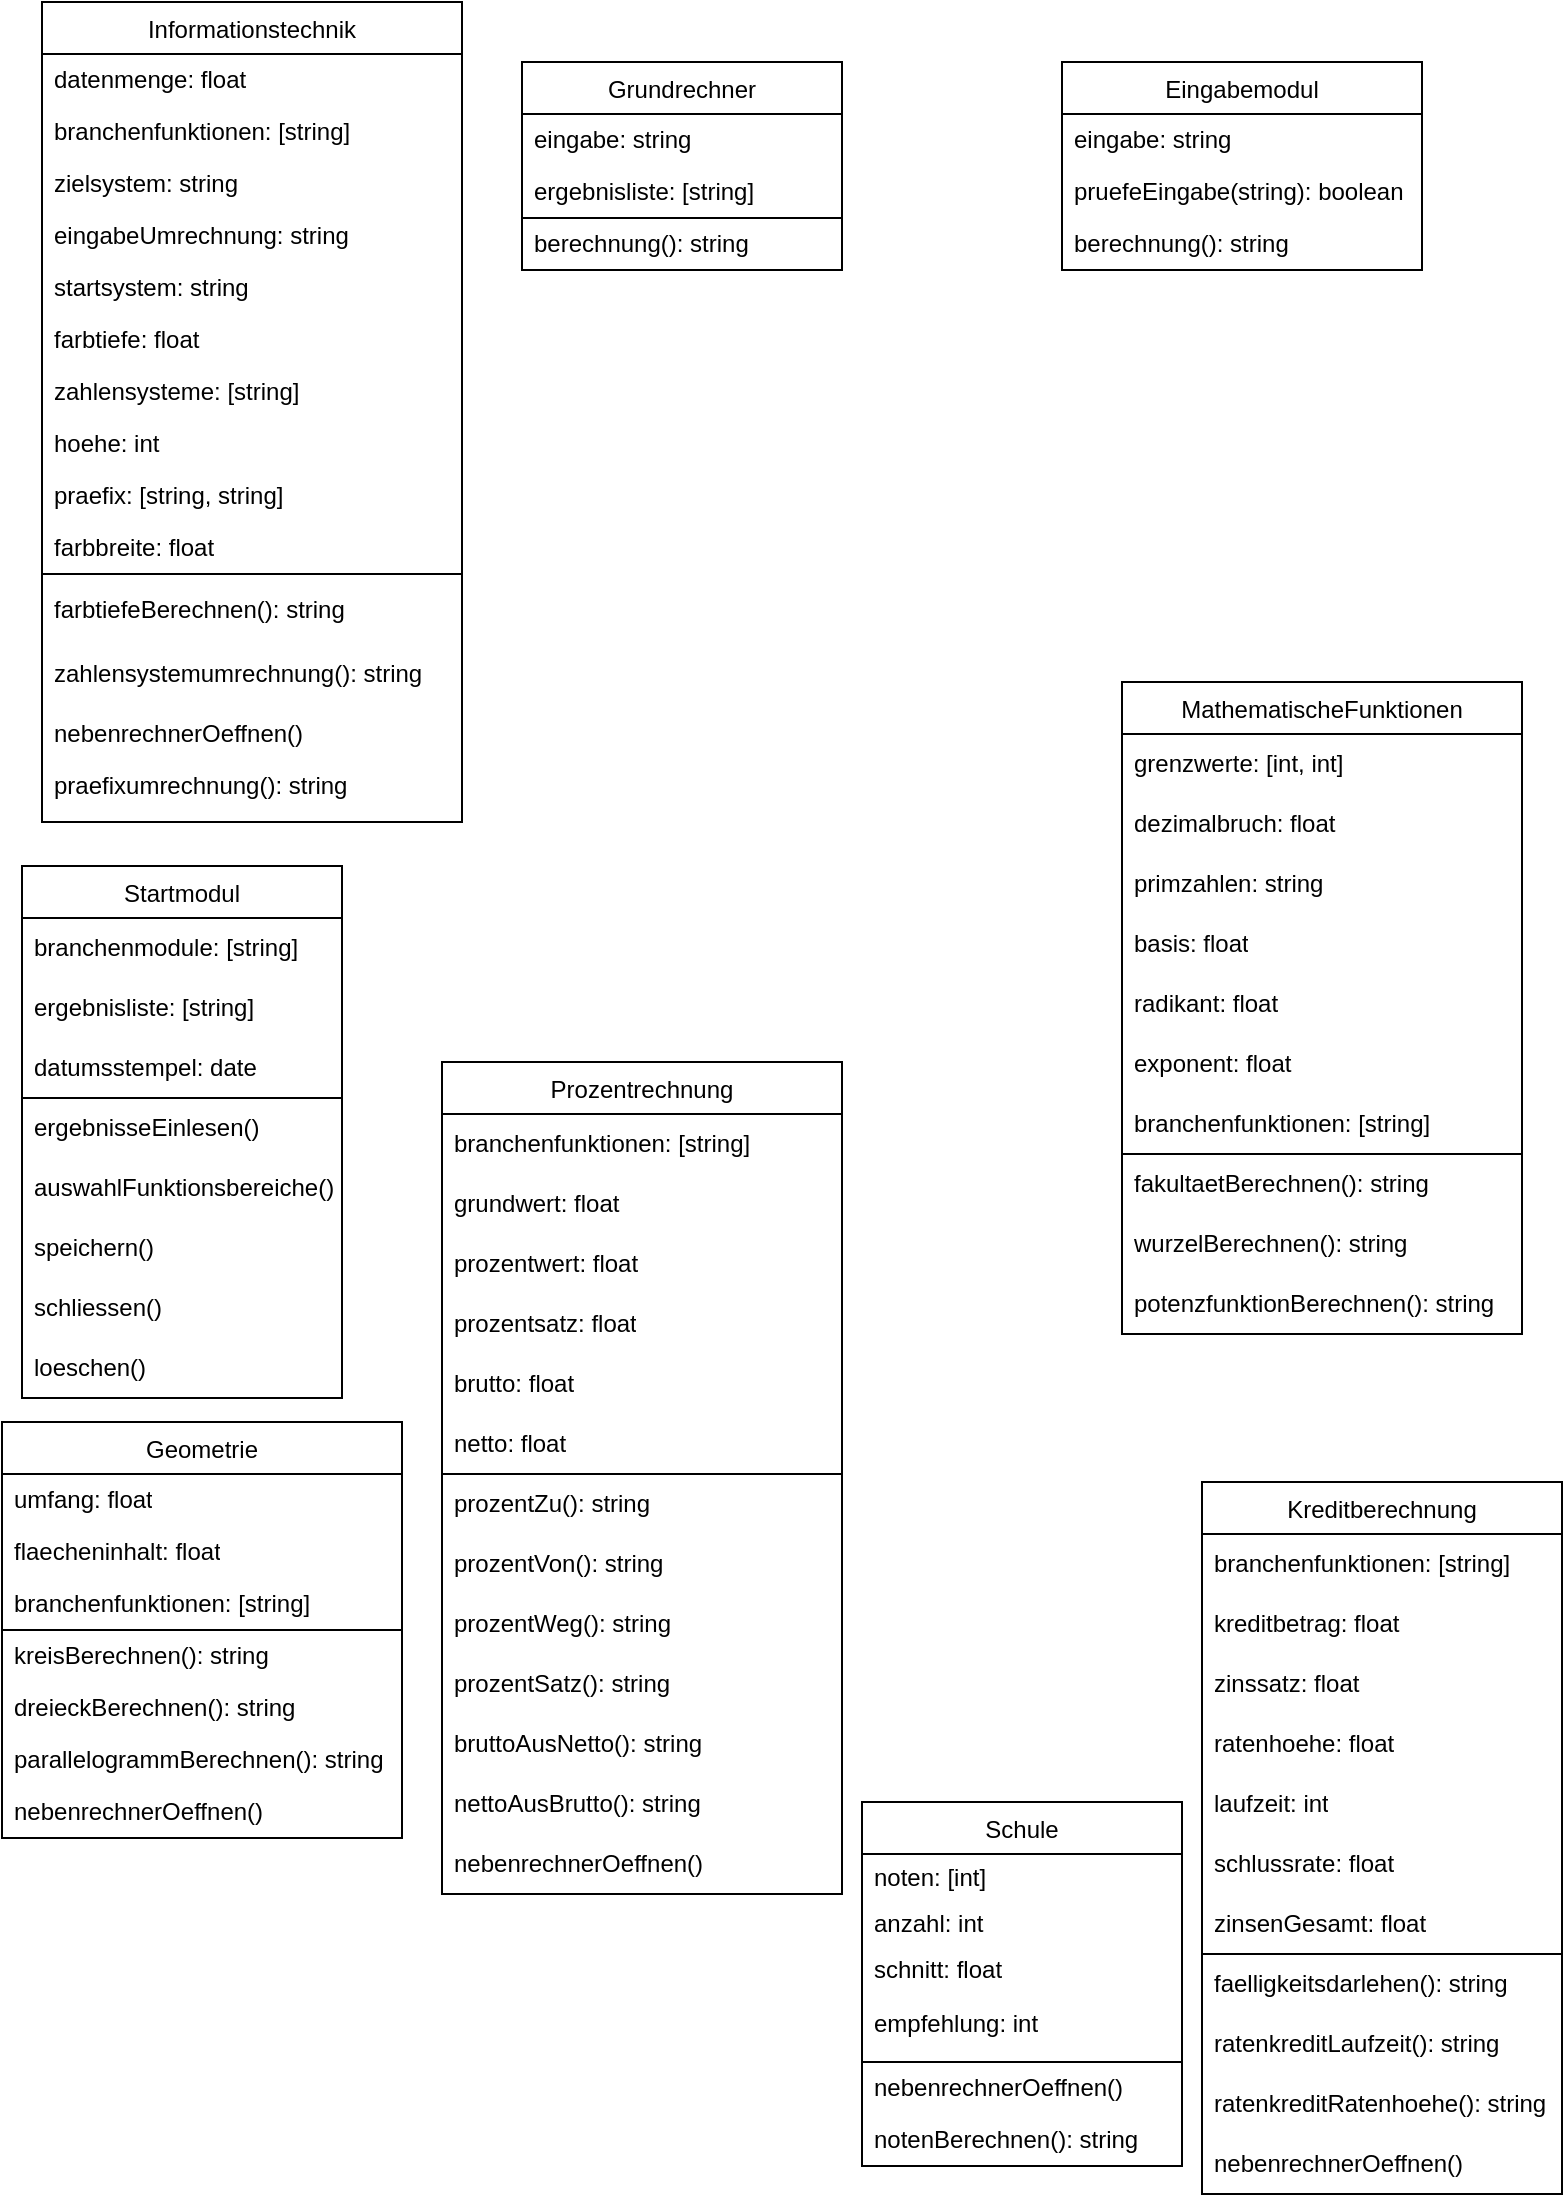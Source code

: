 <mxfile version="24.5.3" type="device">
  <diagram id="C5RBs43oDa-KdzZeNtuy" name="Page-1">
    <mxGraphModel dx="1195" dy="703" grid="1" gridSize="10" guides="1" tooltips="1" connect="1" arrows="1" fold="1" page="1" pageScale="1" pageWidth="827" pageHeight="1169" math="0" shadow="0">
      <root>
        <mxCell id="WIyWlLk6GJQsqaUBKTNV-0" />
        <mxCell id="WIyWlLk6GJQsqaUBKTNV-1" parent="WIyWlLk6GJQsqaUBKTNV-0" />
        <mxCell id="zkfFHV4jXpPFQw0GAbJ--6" value="Startmodul" style="swimlane;fontStyle=0;align=center;verticalAlign=top;childLayout=stackLayout;horizontal=1;startSize=26;horizontalStack=0;resizeParent=1;resizeLast=0;collapsible=1;marginBottom=0;rounded=0;shadow=0;strokeWidth=1;" parent="WIyWlLk6GJQsqaUBKTNV-1" vertex="1">
          <mxGeometry x="30" y="452" width="160" height="266" as="geometry">
            <mxRectangle x="130" y="380" width="160" height="26" as="alternateBounds" />
          </mxGeometry>
        </mxCell>
        <mxCell id="7ukJOoBDz15KPEQ-gTxh-23" value="" style="group;strokeColor=default;" vertex="1" connectable="0" parent="zkfFHV4jXpPFQw0GAbJ--6">
          <mxGeometry y="26" width="160" height="90" as="geometry" />
        </mxCell>
        <mxCell id="7ukJOoBDz15KPEQ-gTxh-12" value="branchenmodule: [string]" style="text;strokeColor=none;fillColor=none;align=left;verticalAlign=middle;spacingLeft=4;spacingRight=4;overflow=hidden;points=[[0,0.5],[1,0.5]];portConstraint=eastwest;rotatable=0;whiteSpace=wrap;html=1;" vertex="1" parent="7ukJOoBDz15KPEQ-gTxh-23">
          <mxGeometry width="160" height="30" as="geometry" />
        </mxCell>
        <mxCell id="7ukJOoBDz15KPEQ-gTxh-13" value="ergebnisliste: [string]" style="text;strokeColor=none;fillColor=none;align=left;verticalAlign=middle;spacingLeft=4;spacingRight=4;overflow=hidden;points=[[0,0.5],[1,0.5]];portConstraint=eastwest;rotatable=0;whiteSpace=wrap;html=1;" vertex="1" parent="7ukJOoBDz15KPEQ-gTxh-23">
          <mxGeometry y="30" width="160" height="30" as="geometry" />
        </mxCell>
        <mxCell id="7ukJOoBDz15KPEQ-gTxh-15" value="datumsstempel: date" style="text;align=left;verticalAlign=middle;spacingLeft=4;spacingRight=4;overflow=hidden;points=[[0,0.5],[1,0.5]];portConstraint=eastwest;rotatable=0;whiteSpace=wrap;html=1;" vertex="1" parent="7ukJOoBDz15KPEQ-gTxh-23">
          <mxGeometry y="60" width="160" height="30" as="geometry" />
        </mxCell>
        <mxCell id="7ukJOoBDz15KPEQ-gTxh-16" value="ergebnisseEinlesen()" style="text;strokeColor=none;fillColor=none;align=left;verticalAlign=middle;spacingLeft=4;spacingRight=4;overflow=hidden;points=[[0,0.5],[1,0.5]];portConstraint=eastwest;rotatable=0;whiteSpace=wrap;html=1;" vertex="1" parent="zkfFHV4jXpPFQw0GAbJ--6">
          <mxGeometry y="116" width="160" height="30" as="geometry" />
        </mxCell>
        <mxCell id="7ukJOoBDz15KPEQ-gTxh-17" value="auswahlFunktionsbereiche()" style="text;strokeColor=none;fillColor=none;align=left;verticalAlign=middle;spacingLeft=4;spacingRight=4;overflow=hidden;points=[[0,0.5],[1,0.5]];portConstraint=eastwest;rotatable=0;whiteSpace=wrap;html=1;" vertex="1" parent="zkfFHV4jXpPFQw0GAbJ--6">
          <mxGeometry y="146" width="160" height="30" as="geometry" />
        </mxCell>
        <mxCell id="7ukJOoBDz15KPEQ-gTxh-18" value="speichern()" style="text;strokeColor=none;fillColor=none;align=left;verticalAlign=middle;spacingLeft=4;spacingRight=4;overflow=hidden;points=[[0,0.5],[1,0.5]];portConstraint=eastwest;rotatable=0;whiteSpace=wrap;html=1;" vertex="1" parent="zkfFHV4jXpPFQw0GAbJ--6">
          <mxGeometry y="176" width="160" height="30" as="geometry" />
        </mxCell>
        <mxCell id="7ukJOoBDz15KPEQ-gTxh-19" value="schliessen()" style="text;strokeColor=none;fillColor=none;align=left;verticalAlign=middle;spacingLeft=4;spacingRight=4;overflow=hidden;points=[[0,0.5],[1,0.5]];portConstraint=eastwest;rotatable=0;whiteSpace=wrap;html=1;" vertex="1" parent="zkfFHV4jXpPFQw0GAbJ--6">
          <mxGeometry y="206" width="160" height="30" as="geometry" />
        </mxCell>
        <mxCell id="7ukJOoBDz15KPEQ-gTxh-20" value="loeschen()" style="text;strokeColor=none;fillColor=none;align=left;verticalAlign=middle;spacingLeft=4;spacingRight=4;overflow=hidden;points=[[0,0.5],[1,0.5]];portConstraint=eastwest;rotatable=0;whiteSpace=wrap;html=1;" vertex="1" parent="zkfFHV4jXpPFQw0GAbJ--6">
          <mxGeometry y="236" width="160" height="30" as="geometry" />
        </mxCell>
        <mxCell id="7ukJOoBDz15KPEQ-gTxh-0" value="Prozentrechnung" style="swimlane;fontStyle=0;align=center;verticalAlign=top;childLayout=stackLayout;horizontal=1;startSize=26;horizontalStack=0;resizeParent=1;resizeLast=0;collapsible=1;marginBottom=0;rounded=0;shadow=0;strokeWidth=1;" vertex="1" parent="WIyWlLk6GJQsqaUBKTNV-1">
          <mxGeometry x="240" y="550" width="200" height="416" as="geometry">
            <mxRectangle x="130" y="380" width="160" height="26" as="alternateBounds" />
          </mxGeometry>
        </mxCell>
        <mxCell id="7ukJOoBDz15KPEQ-gTxh-47" value="" style="group;fillColor=none;strokeColor=default;" vertex="1" connectable="0" parent="7ukJOoBDz15KPEQ-gTxh-0">
          <mxGeometry y="26" width="200" height="180" as="geometry" />
        </mxCell>
        <mxCell id="7ukJOoBDz15KPEQ-gTxh-24" value="branchenfunktionen: [string]" style="text;align=left;verticalAlign=middle;spacingLeft=4;spacingRight=4;overflow=hidden;points=[[0,0.5],[1,0.5]];portConstraint=eastwest;rotatable=0;whiteSpace=wrap;html=1;strokeColor=none;" vertex="1" parent="7ukJOoBDz15KPEQ-gTxh-47">
          <mxGeometry width="160" height="30" as="geometry" />
        </mxCell>
        <mxCell id="7ukJOoBDz15KPEQ-gTxh-42" value="grundwert: float" style="text;align=left;verticalAlign=middle;spacingLeft=4;spacingRight=4;overflow=hidden;points=[[0,0.5],[1,0.5]];portConstraint=eastwest;rotatable=0;whiteSpace=wrap;html=1;" vertex="1" parent="7ukJOoBDz15KPEQ-gTxh-47">
          <mxGeometry y="30" width="160" height="30" as="geometry" />
        </mxCell>
        <mxCell id="7ukJOoBDz15KPEQ-gTxh-43" value="prozentwert: float" style="text;align=left;verticalAlign=middle;spacingLeft=4;spacingRight=4;overflow=hidden;points=[[0,0.5],[1,0.5]];portConstraint=eastwest;rotatable=0;whiteSpace=wrap;html=1;" vertex="1" parent="7ukJOoBDz15KPEQ-gTxh-47">
          <mxGeometry y="60" width="160" height="30" as="geometry" />
        </mxCell>
        <mxCell id="7ukJOoBDz15KPEQ-gTxh-44" value="prozentsatz: float" style="text;align=left;verticalAlign=middle;spacingLeft=4;spacingRight=4;overflow=hidden;points=[[0,0.5],[1,0.5]];portConstraint=eastwest;rotatable=0;whiteSpace=wrap;html=1;" vertex="1" parent="7ukJOoBDz15KPEQ-gTxh-47">
          <mxGeometry y="90" width="160" height="30" as="geometry" />
        </mxCell>
        <mxCell id="7ukJOoBDz15KPEQ-gTxh-45" value="brutto: float" style="text;align=left;verticalAlign=middle;spacingLeft=4;spacingRight=4;overflow=hidden;points=[[0,0.5],[1,0.5]];portConstraint=eastwest;rotatable=0;whiteSpace=wrap;html=1;" vertex="1" parent="7ukJOoBDz15KPEQ-gTxh-47">
          <mxGeometry y="120" width="160" height="30" as="geometry" />
        </mxCell>
        <mxCell id="7ukJOoBDz15KPEQ-gTxh-46" value="netto: float" style="text;align=left;verticalAlign=middle;spacingLeft=4;spacingRight=4;overflow=hidden;points=[[0,0.5],[1,0.5]];portConstraint=eastwest;rotatable=0;whiteSpace=wrap;html=1;" vertex="1" parent="7ukJOoBDz15KPEQ-gTxh-47">
          <mxGeometry y="150" width="160" height="30" as="geometry" />
        </mxCell>
        <mxCell id="7ukJOoBDz15KPEQ-gTxh-25" value="prozentZu(): string" style="text;align=left;verticalAlign=middle;spacingLeft=4;spacingRight=4;overflow=hidden;points=[[0,0.5],[1,0.5]];portConstraint=eastwest;rotatable=0;whiteSpace=wrap;html=1;strokeColor=none;" vertex="1" parent="7ukJOoBDz15KPEQ-gTxh-0">
          <mxGeometry y="206" width="200" height="30" as="geometry" />
        </mxCell>
        <mxCell id="7ukJOoBDz15KPEQ-gTxh-26" value="prozentVon(): string" style="text;align=left;verticalAlign=middle;spacingLeft=4;spacingRight=4;overflow=hidden;points=[[0,0.5],[1,0.5]];portConstraint=eastwest;rotatable=0;whiteSpace=wrap;html=1;strokeColor=none;" vertex="1" parent="7ukJOoBDz15KPEQ-gTxh-0">
          <mxGeometry y="236" width="200" height="30" as="geometry" />
        </mxCell>
        <mxCell id="7ukJOoBDz15KPEQ-gTxh-27" value="prozentWeg(): string" style="text;align=left;verticalAlign=middle;spacingLeft=4;spacingRight=4;overflow=hidden;points=[[0,0.5],[1,0.5]];portConstraint=eastwest;rotatable=0;whiteSpace=wrap;html=1;strokeColor=none;" vertex="1" parent="7ukJOoBDz15KPEQ-gTxh-0">
          <mxGeometry y="266" width="200" height="30" as="geometry" />
        </mxCell>
        <mxCell id="7ukJOoBDz15KPEQ-gTxh-28" value="prozentSatz(): string" style="text;align=left;verticalAlign=middle;spacingLeft=4;spacingRight=4;overflow=hidden;points=[[0,0.5],[1,0.5]];portConstraint=eastwest;rotatable=0;whiteSpace=wrap;html=1;strokeColor=none;" vertex="1" parent="7ukJOoBDz15KPEQ-gTxh-0">
          <mxGeometry y="296" width="200" height="30" as="geometry" />
        </mxCell>
        <mxCell id="7ukJOoBDz15KPEQ-gTxh-29" value="bruttoAusNetto(): string" style="text;align=left;verticalAlign=middle;spacingLeft=4;spacingRight=4;overflow=hidden;points=[[0,0.5],[1,0.5]];portConstraint=eastwest;rotatable=0;whiteSpace=wrap;html=1;strokeColor=none;" vertex="1" parent="7ukJOoBDz15KPEQ-gTxh-0">
          <mxGeometry y="326" width="200" height="30" as="geometry" />
        </mxCell>
        <mxCell id="7ukJOoBDz15KPEQ-gTxh-30" value="nettoAusBrutto(): string" style="text;align=left;verticalAlign=middle;spacingLeft=4;spacingRight=4;overflow=hidden;points=[[0,0.5],[1,0.5]];portConstraint=eastwest;rotatable=0;whiteSpace=wrap;html=1;strokeColor=none;" vertex="1" parent="7ukJOoBDz15KPEQ-gTxh-0">
          <mxGeometry y="356" width="200" height="30" as="geometry" />
        </mxCell>
        <mxCell id="7ukJOoBDz15KPEQ-gTxh-31" value="nebenrechnerOeffnen()" style="text;align=left;verticalAlign=middle;spacingLeft=4;spacingRight=4;overflow=hidden;points=[[0,0.5],[1,0.5]];portConstraint=eastwest;rotatable=0;whiteSpace=wrap;html=1;strokeColor=none;" vertex="1" parent="7ukJOoBDz15KPEQ-gTxh-0">
          <mxGeometry y="386" width="200" height="30" as="geometry" />
        </mxCell>
        <mxCell id="7ukJOoBDz15KPEQ-gTxh-1" value="Kreditberechnung" style="swimlane;fontStyle=0;align=center;verticalAlign=top;childLayout=stackLayout;horizontal=1;startSize=26;horizontalStack=0;resizeParent=1;resizeLast=0;collapsible=1;marginBottom=0;rounded=0;shadow=0;strokeWidth=1;" vertex="1" parent="WIyWlLk6GJQsqaUBKTNV-1">
          <mxGeometry x="620" y="760" width="180" height="356" as="geometry">
            <mxRectangle x="130" y="380" width="160" height="26" as="alternateBounds" />
          </mxGeometry>
        </mxCell>
        <mxCell id="7ukJOoBDz15KPEQ-gTxh-61" value="" style="group;strokeColor=default;" vertex="1" connectable="0" parent="7ukJOoBDz15KPEQ-gTxh-1">
          <mxGeometry y="26" width="180" height="210" as="geometry" />
        </mxCell>
        <mxCell id="7ukJOoBDz15KPEQ-gTxh-48" value="branchenfunktionen: [string]" style="text;align=left;verticalAlign=middle;spacingLeft=4;spacingRight=4;overflow=hidden;points=[[0,0.5],[1,0.5]];portConstraint=eastwest;rotatable=0;whiteSpace=wrap;html=1;strokeColor=none;" vertex="1" parent="7ukJOoBDz15KPEQ-gTxh-61">
          <mxGeometry width="160" height="30" as="geometry" />
        </mxCell>
        <mxCell id="7ukJOoBDz15KPEQ-gTxh-49" value="kreditbetrag: float" style="text;align=left;verticalAlign=middle;spacingLeft=4;spacingRight=4;overflow=hidden;points=[[0,0.5],[1,0.5]];portConstraint=eastwest;rotatable=0;whiteSpace=wrap;html=1;strokeColor=none;" vertex="1" parent="7ukJOoBDz15KPEQ-gTxh-61">
          <mxGeometry y="30" width="160" height="30" as="geometry" />
        </mxCell>
        <mxCell id="7ukJOoBDz15KPEQ-gTxh-50" value="zinssatz: float" style="text;align=left;verticalAlign=middle;spacingLeft=4;spacingRight=4;overflow=hidden;points=[[0,0.5],[1,0.5]];portConstraint=eastwest;rotatable=0;whiteSpace=wrap;html=1;strokeColor=none;" vertex="1" parent="7ukJOoBDz15KPEQ-gTxh-61">
          <mxGeometry y="60" width="160" height="30" as="geometry" />
        </mxCell>
        <mxCell id="7ukJOoBDz15KPEQ-gTxh-51" value="ratenhoehe: float" style="text;align=left;verticalAlign=middle;spacingLeft=4;spacingRight=4;overflow=hidden;points=[[0,0.5],[1,0.5]];portConstraint=eastwest;rotatable=0;whiteSpace=wrap;html=1;strokeColor=none;" vertex="1" parent="7ukJOoBDz15KPEQ-gTxh-61">
          <mxGeometry y="90" width="160" height="30" as="geometry" />
        </mxCell>
        <mxCell id="7ukJOoBDz15KPEQ-gTxh-52" value="laufzeit: int" style="text;align=left;verticalAlign=middle;spacingLeft=4;spacingRight=4;overflow=hidden;points=[[0,0.5],[1,0.5]];portConstraint=eastwest;rotatable=0;whiteSpace=wrap;html=1;strokeColor=none;" vertex="1" parent="7ukJOoBDz15KPEQ-gTxh-61">
          <mxGeometry y="120" width="160" height="30" as="geometry" />
        </mxCell>
        <mxCell id="7ukJOoBDz15KPEQ-gTxh-53" value="schlussrate: float" style="text;align=left;verticalAlign=middle;spacingLeft=4;spacingRight=4;overflow=hidden;points=[[0,0.5],[1,0.5]];portConstraint=eastwest;rotatable=0;whiteSpace=wrap;html=1;strokeColor=none;" vertex="1" parent="7ukJOoBDz15KPEQ-gTxh-61">
          <mxGeometry y="150" width="160" height="30" as="geometry" />
        </mxCell>
        <mxCell id="7ukJOoBDz15KPEQ-gTxh-54" value="zinsenGesamt: float" style="text;align=left;verticalAlign=middle;spacingLeft=4;spacingRight=4;overflow=hidden;points=[[0,0.5],[1,0.5]];portConstraint=eastwest;rotatable=0;whiteSpace=wrap;html=1;strokeColor=none;" vertex="1" parent="7ukJOoBDz15KPEQ-gTxh-61">
          <mxGeometry y="180" width="160" height="30" as="geometry" />
        </mxCell>
        <mxCell id="7ukJOoBDz15KPEQ-gTxh-59" value="faelligkeitsdarlehen(): string" style="text;align=left;verticalAlign=middle;spacingLeft=4;spacingRight=4;overflow=hidden;points=[[0,0.5],[1,0.5]];portConstraint=eastwest;rotatable=0;whiteSpace=wrap;html=1;strokeColor=none;" vertex="1" parent="7ukJOoBDz15KPEQ-gTxh-1">
          <mxGeometry y="236" width="180" height="30" as="geometry" />
        </mxCell>
        <mxCell id="7ukJOoBDz15KPEQ-gTxh-62" value="ratenkreditLaufzeit(): string" style="text;align=left;verticalAlign=middle;spacingLeft=4;spacingRight=4;overflow=hidden;points=[[0,0.5],[1,0.5]];portConstraint=eastwest;rotatable=0;whiteSpace=wrap;html=1;strokeColor=none;" vertex="1" parent="7ukJOoBDz15KPEQ-gTxh-1">
          <mxGeometry y="266" width="180" height="30" as="geometry" />
        </mxCell>
        <mxCell id="7ukJOoBDz15KPEQ-gTxh-63" value="ratenkreditRatenhoehe(): string" style="text;align=left;verticalAlign=middle;spacingLeft=4;spacingRight=4;overflow=hidden;points=[[0,0.5],[1,0.5]];portConstraint=eastwest;rotatable=0;whiteSpace=wrap;html=1;strokeColor=none;" vertex="1" parent="7ukJOoBDz15KPEQ-gTxh-1">
          <mxGeometry y="296" width="180" height="30" as="geometry" />
        </mxCell>
        <mxCell id="7ukJOoBDz15KPEQ-gTxh-64" value="nebenrechnerOeffnen()" style="text;align=left;verticalAlign=middle;spacingLeft=4;spacingRight=4;overflow=hidden;points=[[0,0.5],[1,0.5]];portConstraint=eastwest;rotatable=0;whiteSpace=wrap;html=1;strokeColor=none;" vertex="1" parent="7ukJOoBDz15KPEQ-gTxh-1">
          <mxGeometry y="326" width="180" height="30" as="geometry" />
        </mxCell>
        <mxCell id="7ukJOoBDz15KPEQ-gTxh-2" value="Geometrie" style="swimlane;fontStyle=0;align=center;verticalAlign=top;childLayout=stackLayout;horizontal=1;startSize=26;horizontalStack=0;resizeParent=1;resizeLast=0;collapsible=1;marginBottom=0;rounded=0;shadow=0;strokeWidth=1;" vertex="1" parent="WIyWlLk6GJQsqaUBKTNV-1">
          <mxGeometry x="20" y="730" width="200" height="208" as="geometry">
            <mxRectangle x="130" y="380" width="160" height="26" as="alternateBounds" />
          </mxGeometry>
        </mxCell>
        <mxCell id="7ukJOoBDz15KPEQ-gTxh-72" value="" style="group;strokeColor=default;" vertex="1" connectable="0" parent="7ukJOoBDz15KPEQ-gTxh-2">
          <mxGeometry y="26" width="200" height="78" as="geometry" />
        </mxCell>
        <mxCell id="7ukJOoBDz15KPEQ-gTxh-65" value="umfang: float" style="text;align=left;verticalAlign=middle;spacingLeft=4;spacingRight=4;overflow=hidden;points=[[0,0.5],[1,0.5]];portConstraint=eastwest;rotatable=0;whiteSpace=wrap;html=1;strokeColor=none;" vertex="1" parent="7ukJOoBDz15KPEQ-gTxh-72">
          <mxGeometry width="200" height="26" as="geometry" />
        </mxCell>
        <mxCell id="7ukJOoBDz15KPEQ-gTxh-66" value="flaecheninhalt: float" style="text;align=left;verticalAlign=middle;spacingLeft=4;spacingRight=4;overflow=hidden;points=[[0,0.5],[1,0.5]];portConstraint=eastwest;rotatable=0;whiteSpace=wrap;html=1;strokeColor=none;" vertex="1" parent="7ukJOoBDz15KPEQ-gTxh-72">
          <mxGeometry y="26" width="200" height="26" as="geometry" />
        </mxCell>
        <mxCell id="7ukJOoBDz15KPEQ-gTxh-67" value="branchenfunktionen: [string]" style="text;align=left;verticalAlign=middle;spacingLeft=4;spacingRight=4;overflow=hidden;points=[[0,0.5],[1,0.5]];portConstraint=eastwest;rotatable=0;whiteSpace=wrap;html=1;strokeColor=none;" vertex="1" parent="7ukJOoBDz15KPEQ-gTxh-72">
          <mxGeometry y="52" width="200" height="26" as="geometry" />
        </mxCell>
        <mxCell id="7ukJOoBDz15KPEQ-gTxh-69" value="kreisBerechnen(): string" style="text;align=left;verticalAlign=middle;spacingLeft=4;spacingRight=4;overflow=hidden;points=[[0,0.5],[1,0.5]];portConstraint=eastwest;rotatable=0;whiteSpace=wrap;html=1;strokeColor=none;" vertex="1" parent="7ukJOoBDz15KPEQ-gTxh-2">
          <mxGeometry y="104" width="200" height="26" as="geometry" />
        </mxCell>
        <mxCell id="7ukJOoBDz15KPEQ-gTxh-68" value="dreieckBerechnen(): string" style="text;align=left;verticalAlign=middle;spacingLeft=4;spacingRight=4;overflow=hidden;points=[[0,0.5],[1,0.5]];portConstraint=eastwest;rotatable=0;whiteSpace=wrap;html=1;strokeColor=none;" vertex="1" parent="7ukJOoBDz15KPEQ-gTxh-2">
          <mxGeometry y="130" width="200" height="26" as="geometry" />
        </mxCell>
        <mxCell id="7ukJOoBDz15KPEQ-gTxh-70" value="parallelogrammBerechnen(): string" style="text;align=left;verticalAlign=middle;spacingLeft=4;spacingRight=4;overflow=hidden;points=[[0,0.5],[1,0.5]];portConstraint=eastwest;rotatable=0;whiteSpace=wrap;html=1;strokeColor=none;" vertex="1" parent="7ukJOoBDz15KPEQ-gTxh-2">
          <mxGeometry y="156" width="200" height="26" as="geometry" />
        </mxCell>
        <mxCell id="7ukJOoBDz15KPEQ-gTxh-71" value="nebenrechnerOeffnen()" style="text;align=left;verticalAlign=middle;spacingLeft=4;spacingRight=4;overflow=hidden;points=[[0,0.5],[1,0.5]];portConstraint=eastwest;rotatable=0;whiteSpace=wrap;html=1;strokeColor=none;" vertex="1" parent="7ukJOoBDz15KPEQ-gTxh-2">
          <mxGeometry y="182" width="200" height="26" as="geometry" />
        </mxCell>
        <mxCell id="7ukJOoBDz15KPEQ-gTxh-3" value="MathematischeFunktionen" style="swimlane;fontStyle=0;align=center;verticalAlign=top;childLayout=stackLayout;horizontal=1;startSize=26;horizontalStack=0;resizeParent=1;resizeLast=0;collapsible=1;marginBottom=0;rounded=0;shadow=0;strokeWidth=1;" vertex="1" parent="WIyWlLk6GJQsqaUBKTNV-1">
          <mxGeometry x="580" y="360" width="200" height="326" as="geometry">
            <mxRectangle x="130" y="380" width="160" height="26" as="alternateBounds" />
          </mxGeometry>
        </mxCell>
        <mxCell id="7ukJOoBDz15KPEQ-gTxh-73" value="grenzwerte: [int, int]" style="text;align=left;verticalAlign=middle;spacingLeft=4;spacingRight=4;overflow=hidden;points=[[0,0.5],[1,0.5]];portConstraint=eastwest;rotatable=0;whiteSpace=wrap;html=1;strokeColor=none;" vertex="1" parent="7ukJOoBDz15KPEQ-gTxh-3">
          <mxGeometry y="26" width="200" height="30" as="geometry" />
        </mxCell>
        <mxCell id="7ukJOoBDz15KPEQ-gTxh-74" value="dezimalbruch: float" style="text;align=left;verticalAlign=middle;spacingLeft=4;spacingRight=4;overflow=hidden;points=[[0,0.5],[1,0.5]];portConstraint=eastwest;rotatable=0;whiteSpace=wrap;html=1;strokeColor=none;" vertex="1" parent="7ukJOoBDz15KPEQ-gTxh-3">
          <mxGeometry y="56" width="200" height="30" as="geometry" />
        </mxCell>
        <mxCell id="7ukJOoBDz15KPEQ-gTxh-76" value="primzahlen: string" style="text;align=left;verticalAlign=middle;spacingLeft=4;spacingRight=4;overflow=hidden;points=[[0,0.5],[1,0.5]];portConstraint=eastwest;rotatable=0;whiteSpace=wrap;html=1;strokeColor=none;" vertex="1" parent="7ukJOoBDz15KPEQ-gTxh-3">
          <mxGeometry y="86" width="200" height="30" as="geometry" />
        </mxCell>
        <mxCell id="7ukJOoBDz15KPEQ-gTxh-77" value="basis: float" style="text;align=left;verticalAlign=middle;spacingLeft=4;spacingRight=4;overflow=hidden;points=[[0,0.5],[1,0.5]];portConstraint=eastwest;rotatable=0;whiteSpace=wrap;html=1;strokeColor=none;" vertex="1" parent="7ukJOoBDz15KPEQ-gTxh-3">
          <mxGeometry y="116" width="200" height="30" as="geometry" />
        </mxCell>
        <mxCell id="7ukJOoBDz15KPEQ-gTxh-112" value="radikant: float" style="text;align=left;verticalAlign=middle;spacingLeft=4;spacingRight=4;overflow=hidden;points=[[0,0.5],[1,0.5]];portConstraint=eastwest;rotatable=0;whiteSpace=wrap;html=1;strokeColor=none;" vertex="1" parent="7ukJOoBDz15KPEQ-gTxh-3">
          <mxGeometry y="146" width="200" height="30" as="geometry" />
        </mxCell>
        <mxCell id="7ukJOoBDz15KPEQ-gTxh-78" value="exponent: float" style="text;align=left;verticalAlign=middle;spacingLeft=4;spacingRight=4;overflow=hidden;points=[[0,0.5],[1,0.5]];portConstraint=eastwest;rotatable=0;whiteSpace=wrap;html=1;strokeColor=none;" vertex="1" parent="7ukJOoBDz15KPEQ-gTxh-3">
          <mxGeometry y="176" width="200" height="30" as="geometry" />
        </mxCell>
        <mxCell id="7ukJOoBDz15KPEQ-gTxh-108" value="branchenfunktionen: [string]" style="text;align=left;verticalAlign=middle;spacingLeft=4;spacingRight=4;overflow=hidden;points=[[0,0.5],[1,0.5]];portConstraint=eastwest;rotatable=0;whiteSpace=wrap;html=1;strokeColor=none;" vertex="1" parent="7ukJOoBDz15KPEQ-gTxh-3">
          <mxGeometry y="206" width="200" height="30" as="geometry" />
        </mxCell>
        <mxCell id="7ukJOoBDz15KPEQ-gTxh-113" value="" style="group;strokeColor=default;" vertex="1" connectable="0" parent="7ukJOoBDz15KPEQ-gTxh-3">
          <mxGeometry y="236" width="200" height="90" as="geometry" />
        </mxCell>
        <mxCell id="7ukJOoBDz15KPEQ-gTxh-109" value="fakultaetBerechnen(): string" style="text;align=left;verticalAlign=middle;spacingLeft=4;spacingRight=4;overflow=hidden;points=[[0,0.5],[1,0.5]];portConstraint=eastwest;rotatable=0;whiteSpace=wrap;html=1;strokeColor=none;" vertex="1" parent="7ukJOoBDz15KPEQ-gTxh-113">
          <mxGeometry width="200" height="30" as="geometry" />
        </mxCell>
        <mxCell id="7ukJOoBDz15KPEQ-gTxh-110" value="wurzelBerechnen(): string" style="text;align=left;verticalAlign=middle;spacingLeft=4;spacingRight=4;overflow=hidden;points=[[0,0.5],[1,0.5]];portConstraint=eastwest;rotatable=0;whiteSpace=wrap;html=1;strokeColor=none;" vertex="1" parent="7ukJOoBDz15KPEQ-gTxh-113">
          <mxGeometry y="30" width="200" height="30" as="geometry" />
        </mxCell>
        <mxCell id="7ukJOoBDz15KPEQ-gTxh-111" value="potenzfunktionBerechnen(): string" style="text;align=left;verticalAlign=middle;spacingLeft=4;spacingRight=4;overflow=hidden;points=[[0,0.5],[1,0.5]];portConstraint=eastwest;rotatable=0;whiteSpace=wrap;html=1;strokeColor=none;" vertex="1" parent="7ukJOoBDz15KPEQ-gTxh-113">
          <mxGeometry y="60" width="200" height="30" as="geometry" />
        </mxCell>
        <mxCell id="7ukJOoBDz15KPEQ-gTxh-4" value="Schule" style="swimlane;fontStyle=0;align=center;verticalAlign=top;childLayout=stackLayout;horizontal=1;startSize=26;horizontalStack=0;resizeParent=1;resizeLast=0;collapsible=1;marginBottom=0;rounded=0;shadow=0;strokeWidth=1;" vertex="1" parent="WIyWlLk6GJQsqaUBKTNV-1">
          <mxGeometry x="450" y="920" width="160" height="182" as="geometry">
            <mxRectangle x="130" y="380" width="160" height="26" as="alternateBounds" />
          </mxGeometry>
        </mxCell>
        <mxCell id="7ukJOoBDz15KPEQ-gTxh-84" value="" style="group;strokeColor=default;" vertex="1" connectable="0" parent="7ukJOoBDz15KPEQ-gTxh-4">
          <mxGeometry y="26" width="160" height="104" as="geometry" />
        </mxCell>
        <mxCell id="7ukJOoBDz15KPEQ-gTxh-79" value="noten: [int]" style="text;align=left;verticalAlign=middle;spacingLeft=4;spacingRight=4;overflow=hidden;points=[[0,0.5],[1,0.5]];portConstraint=eastwest;rotatable=0;whiteSpace=wrap;html=1;strokeColor=none;" vertex="1" parent="7ukJOoBDz15KPEQ-gTxh-84">
          <mxGeometry width="160" height="23.111" as="geometry" />
        </mxCell>
        <mxCell id="7ukJOoBDz15KPEQ-gTxh-80" value="anzahl: int" style="text;align=left;verticalAlign=middle;spacingLeft=4;spacingRight=4;overflow=hidden;points=[[0,0.5],[1,0.5]];portConstraint=eastwest;rotatable=0;whiteSpace=wrap;html=1;strokeColor=none;" vertex="1" parent="7ukJOoBDz15KPEQ-gTxh-84">
          <mxGeometry y="23.111" width="160" height="23.111" as="geometry" />
        </mxCell>
        <mxCell id="7ukJOoBDz15KPEQ-gTxh-81" value="schnitt: float" style="text;align=left;verticalAlign=middle;spacingLeft=4;spacingRight=4;overflow=hidden;points=[[0,0.5],[1,0.5]];portConstraint=eastwest;rotatable=0;whiteSpace=wrap;html=1;strokeColor=none;" vertex="1" parent="7ukJOoBDz15KPEQ-gTxh-84">
          <mxGeometry y="46.222" width="160" height="23.111" as="geometry" />
        </mxCell>
        <mxCell id="7ukJOoBDz15KPEQ-gTxh-82" value="empfehlung: int" style="text;align=left;verticalAlign=middle;spacingLeft=4;spacingRight=4;overflow=hidden;points=[[0,0.5],[1,0.5]];portConstraint=eastwest;rotatable=0;whiteSpace=wrap;html=1;strokeColor=none;" vertex="1" parent="7ukJOoBDz15KPEQ-gTxh-84">
          <mxGeometry y="69.33" width="160" height="30.67" as="geometry" />
        </mxCell>
        <mxCell id="7ukJOoBDz15KPEQ-gTxh-83" value="nebenrechnerOeffnen()" style="text;align=left;verticalAlign=middle;spacingLeft=4;spacingRight=4;overflow=hidden;points=[[0,0.5],[1,0.5]];portConstraint=eastwest;rotatable=0;whiteSpace=wrap;html=1;strokeColor=none;" vertex="1" parent="7ukJOoBDz15KPEQ-gTxh-4">
          <mxGeometry y="130" width="160" height="26" as="geometry" />
        </mxCell>
        <mxCell id="7ukJOoBDz15KPEQ-gTxh-85" value="notenBerechnen(): string" style="text;align=left;verticalAlign=middle;spacingLeft=4;spacingRight=4;overflow=hidden;points=[[0,0.5],[1,0.5]];portConstraint=eastwest;rotatable=0;whiteSpace=wrap;html=1;strokeColor=none;" vertex="1" parent="7ukJOoBDz15KPEQ-gTxh-4">
          <mxGeometry y="156" width="160" height="26" as="geometry" />
        </mxCell>
        <mxCell id="7ukJOoBDz15KPEQ-gTxh-5" value="Informationstechnik" style="swimlane;fontStyle=0;align=center;verticalAlign=top;childLayout=stackLayout;horizontal=1;startSize=26;horizontalStack=0;resizeParent=1;resizeLast=0;collapsible=1;marginBottom=0;rounded=0;shadow=0;strokeWidth=1;" vertex="1" parent="WIyWlLk6GJQsqaUBKTNV-1">
          <mxGeometry x="40" y="20" width="210" height="410" as="geometry">
            <mxRectangle x="130" y="380" width="160" height="26" as="alternateBounds" />
          </mxGeometry>
        </mxCell>
        <mxCell id="7ukJOoBDz15KPEQ-gTxh-90" value="datenmenge: float" style="text;align=left;verticalAlign=middle;spacingLeft=4;spacingRight=4;overflow=hidden;points=[[0,0.5],[1,0.5]];portConstraint=eastwest;rotatable=0;whiteSpace=wrap;html=1;strokeColor=none;" vertex="1" parent="7ukJOoBDz15KPEQ-gTxh-5">
          <mxGeometry y="26" width="210" height="26" as="geometry" />
        </mxCell>
        <mxCell id="7ukJOoBDz15KPEQ-gTxh-97" value="branchenfunktionen: [string]" style="text;align=left;verticalAlign=middle;spacingLeft=4;spacingRight=4;overflow=hidden;points=[[0,0.5],[1,0.5]];portConstraint=eastwest;rotatable=0;whiteSpace=wrap;html=1;strokeColor=none;" vertex="1" parent="7ukJOoBDz15KPEQ-gTxh-5">
          <mxGeometry y="52" width="210" height="26" as="geometry" />
        </mxCell>
        <mxCell id="7ukJOoBDz15KPEQ-gTxh-101" value="zielsystem: string" style="text;align=left;verticalAlign=middle;spacingLeft=4;spacingRight=4;overflow=hidden;points=[[0,0.5],[1,0.5]];portConstraint=eastwest;rotatable=0;whiteSpace=wrap;html=1;strokeColor=none;" vertex="1" parent="7ukJOoBDz15KPEQ-gTxh-5">
          <mxGeometry y="78" width="210" height="26" as="geometry" />
        </mxCell>
        <mxCell id="7ukJOoBDz15KPEQ-gTxh-100" value="eingabeUmrechnung: string&amp;nbsp;" style="text;align=left;verticalAlign=middle;spacingLeft=4;spacingRight=4;overflow=hidden;points=[[0,0.5],[1,0.5]];portConstraint=eastwest;rotatable=0;whiteSpace=wrap;html=1;strokeColor=none;" vertex="1" parent="7ukJOoBDz15KPEQ-gTxh-5">
          <mxGeometry y="104" width="210" height="26" as="geometry" />
        </mxCell>
        <mxCell id="7ukJOoBDz15KPEQ-gTxh-102" value="startsystem: string" style="text;align=left;verticalAlign=middle;spacingLeft=4;spacingRight=4;overflow=hidden;points=[[0,0.5],[1,0.5]];portConstraint=eastwest;rotatable=0;whiteSpace=wrap;html=1;strokeColor=none;" vertex="1" parent="7ukJOoBDz15KPEQ-gTxh-5">
          <mxGeometry y="130" width="210" height="26" as="geometry" />
        </mxCell>
        <mxCell id="7ukJOoBDz15KPEQ-gTxh-92" value="farbtiefe: float" style="text;align=left;verticalAlign=middle;spacingLeft=4;spacingRight=4;overflow=hidden;points=[[0,0.5],[1,0.5]];portConstraint=eastwest;rotatable=0;whiteSpace=wrap;html=1;strokeColor=none;" vertex="1" parent="7ukJOoBDz15KPEQ-gTxh-5">
          <mxGeometry y="156" width="210" height="26" as="geometry" />
        </mxCell>
        <mxCell id="7ukJOoBDz15KPEQ-gTxh-95" value="zahlensysteme: [string]" style="text;align=left;verticalAlign=middle;spacingLeft=4;spacingRight=4;overflow=hidden;points=[[0,0.5],[1,0.5]];portConstraint=eastwest;rotatable=0;whiteSpace=wrap;html=1;strokeColor=none;" vertex="1" parent="7ukJOoBDz15KPEQ-gTxh-5">
          <mxGeometry y="182" width="210" height="26" as="geometry" />
        </mxCell>
        <mxCell id="7ukJOoBDz15KPEQ-gTxh-94" value="hoehe: int" style="text;align=left;verticalAlign=middle;spacingLeft=4;spacingRight=4;overflow=hidden;points=[[0,0.5],[1,0.5]];portConstraint=eastwest;rotatable=0;whiteSpace=wrap;html=1;strokeColor=none;" vertex="1" parent="7ukJOoBDz15KPEQ-gTxh-5">
          <mxGeometry y="208" width="210" height="26" as="geometry" />
        </mxCell>
        <mxCell id="7ukJOoBDz15KPEQ-gTxh-114" value="praefix: [string, string]" style="text;align=left;verticalAlign=middle;spacingLeft=4;spacingRight=4;overflow=hidden;points=[[0,0.5],[1,0.5]];portConstraint=eastwest;rotatable=0;whiteSpace=wrap;html=1;strokeColor=none;" vertex="1" parent="7ukJOoBDz15KPEQ-gTxh-5">
          <mxGeometry y="234" width="210" height="26" as="geometry" />
        </mxCell>
        <mxCell id="7ukJOoBDz15KPEQ-gTxh-93" value="farbbreite: float" style="text;align=left;verticalAlign=middle;spacingLeft=4;spacingRight=4;overflow=hidden;points=[[0,0.5],[1,0.5]];portConstraint=eastwest;rotatable=0;whiteSpace=wrap;html=1;strokeColor=none;" vertex="1" parent="7ukJOoBDz15KPEQ-gTxh-5">
          <mxGeometry y="260" width="210" height="26" as="geometry" />
        </mxCell>
        <mxCell id="7ukJOoBDz15KPEQ-gTxh-91" value="" style="group;strokeColor=default;" vertex="1" connectable="0" parent="7ukJOoBDz15KPEQ-gTxh-5">
          <mxGeometry y="286" width="210" height="124" as="geometry" />
        </mxCell>
        <mxCell id="7ukJOoBDz15KPEQ-gTxh-99" value="" style="group" vertex="1" connectable="0" parent="7ukJOoBDz15KPEQ-gTxh-91">
          <mxGeometry width="210" height="124.0" as="geometry" />
        </mxCell>
        <mxCell id="7ukJOoBDz15KPEQ-gTxh-86" value="farbtiefeBerechnen(): string" style="text;align=left;verticalAlign=middle;spacingLeft=4;spacingRight=4;overflow=hidden;points=[[0,0.5],[1,0.5]];portConstraint=eastwest;rotatable=0;whiteSpace=wrap;html=1;strokeColor=none;" vertex="1" parent="7ukJOoBDz15KPEQ-gTxh-99">
          <mxGeometry width="200" height="35.822" as="geometry" />
        </mxCell>
        <mxCell id="7ukJOoBDz15KPEQ-gTxh-88" value="zahlensystemumrechnung(): string" style="text;align=left;verticalAlign=middle;spacingLeft=4;spacingRight=4;overflow=hidden;points=[[0,0.5],[1,0.5]];portConstraint=eastwest;rotatable=0;whiteSpace=wrap;html=1;strokeColor=none;" vertex="1" parent="7ukJOoBDz15KPEQ-gTxh-99">
          <mxGeometry y="30" width="200" height="40" as="geometry" />
        </mxCell>
        <mxCell id="7ukJOoBDz15KPEQ-gTxh-89" value="praefixumrechnung(): string" style="text;align=left;verticalAlign=middle;spacingLeft=4;spacingRight=4;overflow=hidden;points=[[0,0.5],[1,0.5]];portConstraint=eastwest;rotatable=0;whiteSpace=wrap;html=1;strokeColor=none;" vertex="1" parent="7ukJOoBDz15KPEQ-gTxh-99">
          <mxGeometry y="88.178" width="200" height="35.822" as="geometry" />
        </mxCell>
        <mxCell id="7ukJOoBDz15KPEQ-gTxh-98" value="nebenrechnerOeffnen()" style="text;align=left;verticalAlign=middle;spacingLeft=4;spacingRight=4;overflow=hidden;points=[[0,0.5],[1,0.5]];portConstraint=eastwest;rotatable=0;whiteSpace=wrap;html=1;strokeColor=none;" vertex="1" parent="7ukJOoBDz15KPEQ-gTxh-99">
          <mxGeometry y="64.385" width="210" height="31" as="geometry" />
        </mxCell>
        <mxCell id="7ukJOoBDz15KPEQ-gTxh-6" value="Grundrechner" style="swimlane;fontStyle=0;align=center;verticalAlign=top;childLayout=stackLayout;horizontal=1;startSize=26;horizontalStack=0;resizeParent=1;resizeLast=0;collapsible=1;marginBottom=0;rounded=0;shadow=0;strokeWidth=1;" vertex="1" parent="WIyWlLk6GJQsqaUBKTNV-1">
          <mxGeometry x="280" y="50" width="160" height="104" as="geometry">
            <mxRectangle x="130" y="380" width="160" height="26" as="alternateBounds" />
          </mxGeometry>
        </mxCell>
        <mxCell id="7ukJOoBDz15KPEQ-gTxh-104" value="eingabe: string" style="text;align=left;verticalAlign=middle;spacingLeft=4;spacingRight=4;overflow=hidden;points=[[0,0.5],[1,0.5]];portConstraint=eastwest;rotatable=0;whiteSpace=wrap;html=1;strokeColor=none;" vertex="1" parent="7ukJOoBDz15KPEQ-gTxh-6">
          <mxGeometry y="26" width="160" height="26" as="geometry" />
        </mxCell>
        <mxCell id="7ukJOoBDz15KPEQ-gTxh-105" value="ergebnisliste: [string]" style="text;align=left;verticalAlign=middle;spacingLeft=4;spacingRight=4;overflow=hidden;points=[[0,0.5],[1,0.5]];portConstraint=eastwest;rotatable=0;whiteSpace=wrap;html=1;strokeColor=none;" vertex="1" parent="7ukJOoBDz15KPEQ-gTxh-6">
          <mxGeometry y="52" width="160" height="26" as="geometry" />
        </mxCell>
        <mxCell id="7ukJOoBDz15KPEQ-gTxh-107" value="berechnung(): string" style="text;align=left;verticalAlign=middle;spacingLeft=4;spacingRight=4;overflow=hidden;points=[[0,0.5],[1,0.5]];portConstraint=eastwest;rotatable=0;whiteSpace=wrap;html=1;strokeColor=default;" vertex="1" parent="7ukJOoBDz15KPEQ-gTxh-6">
          <mxGeometry y="78" width="160" height="26" as="geometry" />
        </mxCell>
        <mxCell id="7ukJOoBDz15KPEQ-gTxh-7" value="Eingabemodul" style="swimlane;fontStyle=0;align=center;verticalAlign=top;childLayout=stackLayout;horizontal=1;startSize=26;horizontalStack=0;resizeParent=1;resizeLast=0;collapsible=1;marginBottom=0;rounded=0;shadow=0;strokeWidth=1;" vertex="1" parent="WIyWlLk6GJQsqaUBKTNV-1">
          <mxGeometry x="550" y="50" width="180" height="104" as="geometry">
            <mxRectangle x="130" y="380" width="160" height="26" as="alternateBounds" />
          </mxGeometry>
        </mxCell>
        <mxCell id="7ukJOoBDz15KPEQ-gTxh-106" value="eingabe: string" style="text;align=left;verticalAlign=middle;spacingLeft=4;spacingRight=4;overflow=hidden;points=[[0,0.5],[1,0.5]];portConstraint=eastwest;rotatable=0;whiteSpace=wrap;html=1;strokeColor=none;" vertex="1" parent="7ukJOoBDz15KPEQ-gTxh-7">
          <mxGeometry y="26" width="180" height="26" as="geometry" />
        </mxCell>
        <mxCell id="7ukJOoBDz15KPEQ-gTxh-115" value="pruefeEingabe(string): boolean" style="text;align=left;verticalAlign=middle;spacingLeft=4;spacingRight=4;overflow=hidden;points=[[0,0.5],[1,0.5]];portConstraint=eastwest;rotatable=0;whiteSpace=wrap;html=1;strokeColor=none;" vertex="1" parent="7ukJOoBDz15KPEQ-gTxh-7">
          <mxGeometry y="52" width="180" height="26" as="geometry" />
        </mxCell>
        <mxCell id="7ukJOoBDz15KPEQ-gTxh-116" value="berechnung(): string" style="text;align=left;verticalAlign=middle;spacingLeft=4;spacingRight=4;overflow=hidden;points=[[0,0.5],[1,0.5]];portConstraint=eastwest;rotatable=0;whiteSpace=wrap;html=1;strokeColor=none;" vertex="1" parent="7ukJOoBDz15KPEQ-gTxh-7">
          <mxGeometry y="78" width="180" height="26" as="geometry" />
        </mxCell>
      </root>
    </mxGraphModel>
  </diagram>
</mxfile>
